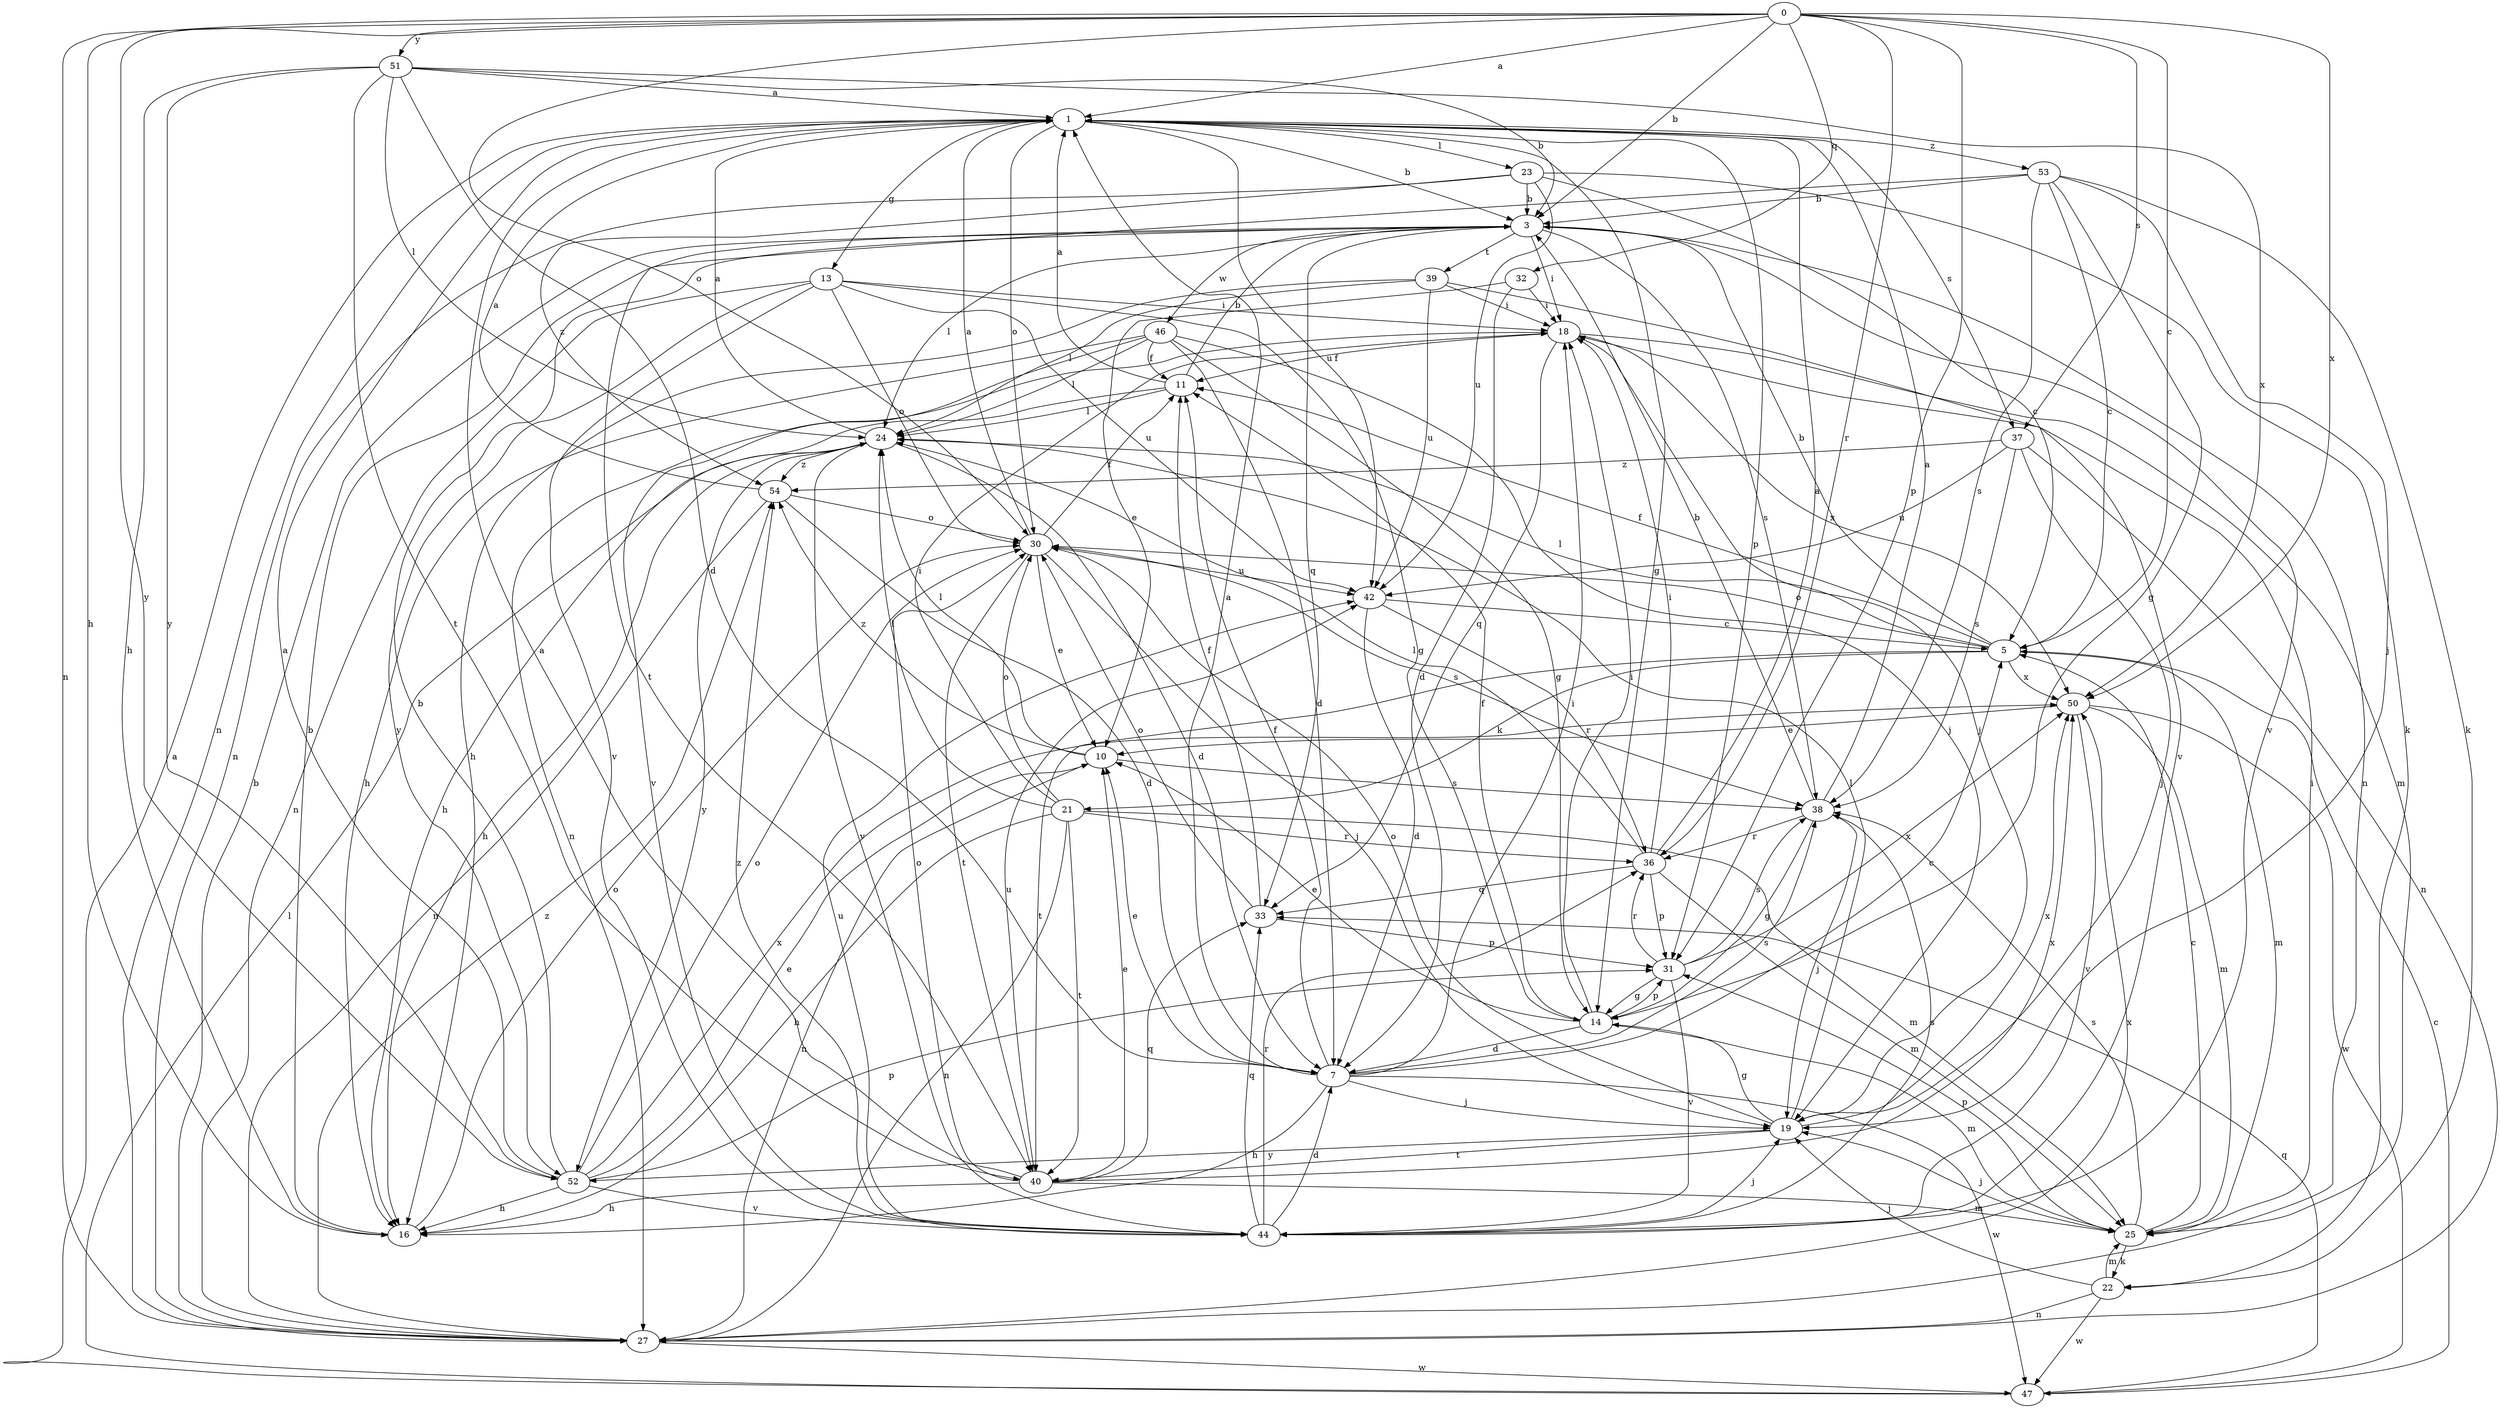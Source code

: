 strict digraph  {
0;
1;
3;
5;
7;
10;
11;
13;
14;
16;
18;
19;
21;
22;
23;
24;
25;
27;
30;
31;
32;
33;
36;
37;
38;
39;
40;
42;
44;
46;
47;
50;
51;
52;
53;
54;
0 -> 1  [label=a];
0 -> 3  [label=b];
0 -> 5  [label=c];
0 -> 16  [label=h];
0 -> 27  [label=n];
0 -> 30  [label=o];
0 -> 31  [label=p];
0 -> 32  [label=q];
0 -> 36  [label=r];
0 -> 37  [label=s];
0 -> 50  [label=x];
0 -> 51  [label=y];
0 -> 52  [label=y];
1 -> 3  [label=b];
1 -> 13  [label=g];
1 -> 14  [label=g];
1 -> 23  [label=l];
1 -> 27  [label=n];
1 -> 30  [label=o];
1 -> 31  [label=p];
1 -> 37  [label=s];
1 -> 42  [label=u];
1 -> 53  [label=z];
3 -> 18  [label=i];
3 -> 24  [label=l];
3 -> 27  [label=n];
3 -> 33  [label=q];
3 -> 38  [label=s];
3 -> 39  [label=t];
3 -> 44  [label=v];
3 -> 46  [label=w];
5 -> 3  [label=b];
5 -> 11  [label=f];
5 -> 21  [label=k];
5 -> 24  [label=l];
5 -> 25  [label=m];
5 -> 30  [label=o];
5 -> 40  [label=t];
5 -> 50  [label=x];
7 -> 1  [label=a];
7 -> 5  [label=c];
7 -> 10  [label=e];
7 -> 11  [label=f];
7 -> 16  [label=h];
7 -> 18  [label=i];
7 -> 19  [label=j];
7 -> 38  [label=s];
7 -> 47  [label=w];
10 -> 24  [label=l];
10 -> 27  [label=n];
10 -> 38  [label=s];
10 -> 54  [label=z];
11 -> 1  [label=a];
11 -> 3  [label=b];
11 -> 16  [label=h];
11 -> 24  [label=l];
13 -> 14  [label=g];
13 -> 18  [label=i];
13 -> 27  [label=n];
13 -> 30  [label=o];
13 -> 42  [label=u];
13 -> 44  [label=v];
13 -> 52  [label=y];
14 -> 7  [label=d];
14 -> 10  [label=e];
14 -> 11  [label=f];
14 -> 18  [label=i];
14 -> 25  [label=m];
14 -> 31  [label=p];
16 -> 3  [label=b];
16 -> 30  [label=o];
18 -> 11  [label=f];
18 -> 19  [label=j];
18 -> 25  [label=m];
18 -> 27  [label=n];
18 -> 33  [label=q];
18 -> 50  [label=x];
19 -> 14  [label=g];
19 -> 24  [label=l];
19 -> 30  [label=o];
19 -> 40  [label=t];
19 -> 50  [label=x];
19 -> 52  [label=y];
21 -> 16  [label=h];
21 -> 18  [label=i];
21 -> 24  [label=l];
21 -> 25  [label=m];
21 -> 27  [label=n];
21 -> 30  [label=o];
21 -> 36  [label=r];
21 -> 40  [label=t];
22 -> 19  [label=j];
22 -> 25  [label=m];
22 -> 27  [label=n];
22 -> 47  [label=w];
23 -> 3  [label=b];
23 -> 5  [label=c];
23 -> 22  [label=k];
23 -> 27  [label=n];
23 -> 42  [label=u];
23 -> 54  [label=z];
24 -> 1  [label=a];
24 -> 7  [label=d];
24 -> 16  [label=h];
24 -> 44  [label=v];
24 -> 52  [label=y];
24 -> 54  [label=z];
25 -> 5  [label=c];
25 -> 18  [label=i];
25 -> 19  [label=j];
25 -> 22  [label=k];
25 -> 31  [label=p];
25 -> 38  [label=s];
27 -> 3  [label=b];
27 -> 47  [label=w];
27 -> 50  [label=x];
27 -> 54  [label=z];
30 -> 1  [label=a];
30 -> 10  [label=e];
30 -> 11  [label=f];
30 -> 19  [label=j];
30 -> 38  [label=s];
30 -> 40  [label=t];
30 -> 42  [label=u];
31 -> 14  [label=g];
31 -> 36  [label=r];
31 -> 38  [label=s];
31 -> 44  [label=v];
31 -> 50  [label=x];
32 -> 7  [label=d];
32 -> 10  [label=e];
32 -> 18  [label=i];
33 -> 11  [label=f];
33 -> 30  [label=o];
33 -> 31  [label=p];
36 -> 1  [label=a];
36 -> 18  [label=i];
36 -> 24  [label=l];
36 -> 25  [label=m];
36 -> 31  [label=p];
36 -> 33  [label=q];
37 -> 19  [label=j];
37 -> 27  [label=n];
37 -> 38  [label=s];
37 -> 42  [label=u];
37 -> 54  [label=z];
38 -> 1  [label=a];
38 -> 3  [label=b];
38 -> 14  [label=g];
38 -> 19  [label=j];
38 -> 36  [label=r];
39 -> 16  [label=h];
39 -> 18  [label=i];
39 -> 24  [label=l];
39 -> 42  [label=u];
39 -> 44  [label=v];
40 -> 1  [label=a];
40 -> 10  [label=e];
40 -> 16  [label=h];
40 -> 25  [label=m];
40 -> 30  [label=o];
40 -> 33  [label=q];
40 -> 42  [label=u];
40 -> 50  [label=x];
42 -> 5  [label=c];
42 -> 7  [label=d];
42 -> 36  [label=r];
44 -> 7  [label=d];
44 -> 19  [label=j];
44 -> 33  [label=q];
44 -> 36  [label=r];
44 -> 38  [label=s];
44 -> 42  [label=u];
44 -> 54  [label=z];
46 -> 7  [label=d];
46 -> 11  [label=f];
46 -> 14  [label=g];
46 -> 16  [label=h];
46 -> 19  [label=j];
46 -> 24  [label=l];
46 -> 44  [label=v];
47 -> 1  [label=a];
47 -> 5  [label=c];
47 -> 24  [label=l];
47 -> 33  [label=q];
50 -> 10  [label=e];
50 -> 25  [label=m];
50 -> 44  [label=v];
50 -> 47  [label=w];
51 -> 1  [label=a];
51 -> 3  [label=b];
51 -> 7  [label=d];
51 -> 16  [label=h];
51 -> 24  [label=l];
51 -> 40  [label=t];
51 -> 50  [label=x];
51 -> 52  [label=y];
52 -> 1  [label=a];
52 -> 3  [label=b];
52 -> 10  [label=e];
52 -> 16  [label=h];
52 -> 30  [label=o];
52 -> 31  [label=p];
52 -> 44  [label=v];
52 -> 50  [label=x];
53 -> 3  [label=b];
53 -> 5  [label=c];
53 -> 14  [label=g];
53 -> 19  [label=j];
53 -> 22  [label=k];
53 -> 38  [label=s];
53 -> 40  [label=t];
54 -> 1  [label=a];
54 -> 7  [label=d];
54 -> 27  [label=n];
54 -> 30  [label=o];
}
